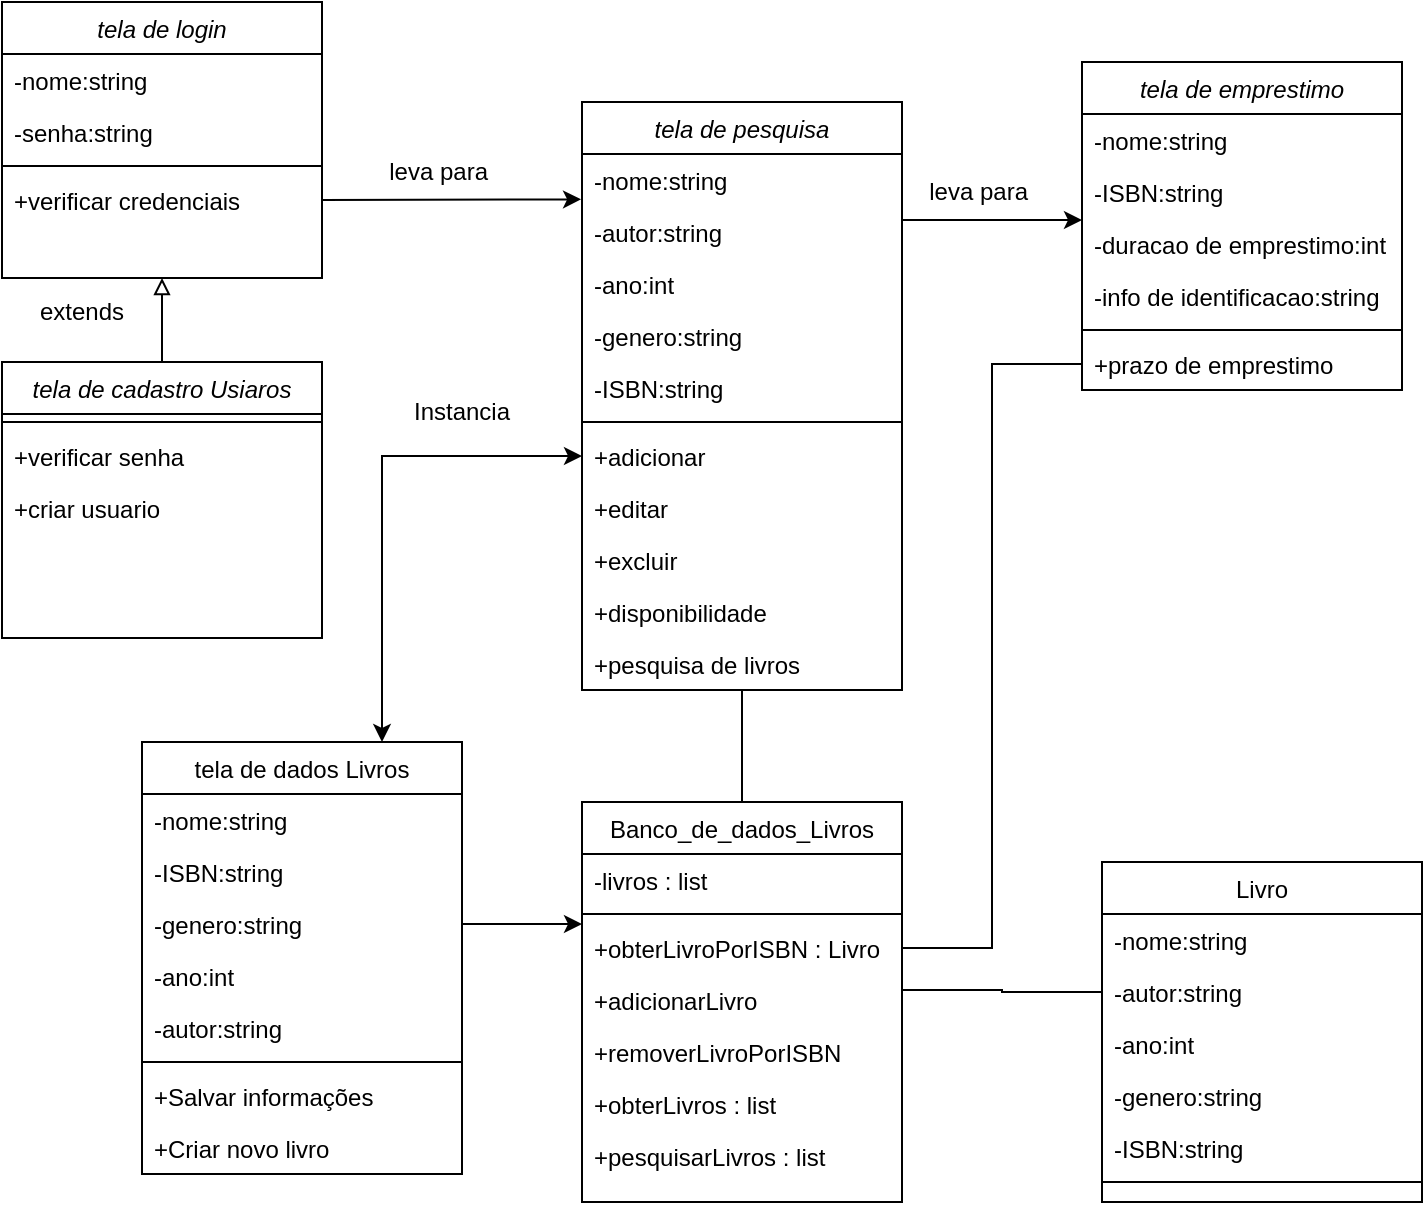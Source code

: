 <mxfile version="24.2.5" type="github">
  <diagram id="C5RBs43oDa-KdzZeNtuy" name="Page-1">
    <mxGraphModel dx="920" dy="497" grid="1" gridSize="10" guides="1" tooltips="1" connect="1" arrows="1" fold="1" page="1" pageScale="1" pageWidth="827" pageHeight="1169" math="0" shadow="0">
      <root>
        <mxCell id="WIyWlLk6GJQsqaUBKTNV-0" />
        <mxCell id="WIyWlLk6GJQsqaUBKTNV-1" parent="WIyWlLk6GJQsqaUBKTNV-0" />
        <mxCell id="B1wBlmS9HVqavt_sbmlQ-0" value="tela de pesquisa" style="swimlane;fontStyle=2;align=center;verticalAlign=top;childLayout=stackLayout;horizontal=1;startSize=26;horizontalStack=0;resizeParent=1;resizeLast=0;collapsible=1;marginBottom=0;rounded=0;shadow=0;strokeWidth=1;" vertex="1" parent="WIyWlLk6GJQsqaUBKTNV-1">
          <mxGeometry x="340" y="120" width="160" height="294" as="geometry">
            <mxRectangle x="230" y="140" width="160" height="26" as="alternateBounds" />
          </mxGeometry>
        </mxCell>
        <mxCell id="B1wBlmS9HVqavt_sbmlQ-1" value="-nome:string" style="text;align=left;verticalAlign=top;spacingLeft=4;spacingRight=4;overflow=hidden;rotatable=0;points=[[0,0.5],[1,0.5]];portConstraint=eastwest;" vertex="1" parent="B1wBlmS9HVqavt_sbmlQ-0">
          <mxGeometry y="26" width="160" height="26" as="geometry" />
        </mxCell>
        <mxCell id="B1wBlmS9HVqavt_sbmlQ-2" value="-autor:string" style="text;align=left;verticalAlign=top;spacingLeft=4;spacingRight=4;overflow=hidden;rotatable=0;points=[[0,0.5],[1,0.5]];portConstraint=eastwest;" vertex="1" parent="B1wBlmS9HVqavt_sbmlQ-0">
          <mxGeometry y="52" width="160" height="26" as="geometry" />
        </mxCell>
        <mxCell id="B1wBlmS9HVqavt_sbmlQ-37" value="-ano:int" style="text;align=left;verticalAlign=top;spacingLeft=4;spacingRight=4;overflow=hidden;rotatable=0;points=[[0,0.5],[1,0.5]];portConstraint=eastwest;" vertex="1" parent="B1wBlmS9HVqavt_sbmlQ-0">
          <mxGeometry y="78" width="160" height="26" as="geometry" />
        </mxCell>
        <mxCell id="B1wBlmS9HVqavt_sbmlQ-38" value="-genero:string" style="text;align=left;verticalAlign=top;spacingLeft=4;spacingRight=4;overflow=hidden;rotatable=0;points=[[0,0.5],[1,0.5]];portConstraint=eastwest;" vertex="1" parent="B1wBlmS9HVqavt_sbmlQ-0">
          <mxGeometry y="104" width="160" height="26" as="geometry" />
        </mxCell>
        <mxCell id="B1wBlmS9HVqavt_sbmlQ-36" value="-ISBN:string" style="text;align=left;verticalAlign=top;spacingLeft=4;spacingRight=4;overflow=hidden;rotatable=0;points=[[0,0.5],[1,0.5]];portConstraint=eastwest;" vertex="1" parent="B1wBlmS9HVqavt_sbmlQ-0">
          <mxGeometry y="130" width="160" height="26" as="geometry" />
        </mxCell>
        <mxCell id="B1wBlmS9HVqavt_sbmlQ-3" value="" style="line;html=1;strokeWidth=1;align=left;verticalAlign=middle;spacingTop=-1;spacingLeft=3;spacingRight=3;rotatable=0;labelPosition=right;points=[];portConstraint=eastwest;" vertex="1" parent="B1wBlmS9HVqavt_sbmlQ-0">
          <mxGeometry y="156" width="160" height="8" as="geometry" />
        </mxCell>
        <mxCell id="B1wBlmS9HVqavt_sbmlQ-4" value="+adicionar" style="text;align=left;verticalAlign=top;spacingLeft=4;spacingRight=4;overflow=hidden;rotatable=0;points=[[0,0.5],[1,0.5]];portConstraint=eastwest;" vertex="1" parent="B1wBlmS9HVqavt_sbmlQ-0">
          <mxGeometry y="164" width="160" height="26" as="geometry" />
        </mxCell>
        <mxCell id="B1wBlmS9HVqavt_sbmlQ-5" value="+editar" style="text;align=left;verticalAlign=top;spacingLeft=4;spacingRight=4;overflow=hidden;rotatable=0;points=[[0,0.5],[1,0.5]];portConstraint=eastwest;" vertex="1" parent="B1wBlmS9HVqavt_sbmlQ-0">
          <mxGeometry y="190" width="160" height="26" as="geometry" />
        </mxCell>
        <mxCell id="B1wBlmS9HVqavt_sbmlQ-6" value="+excluir" style="text;align=left;verticalAlign=top;spacingLeft=4;spacingRight=4;overflow=hidden;rotatable=0;points=[[0,0.5],[1,0.5]];portConstraint=eastwest;" vertex="1" parent="B1wBlmS9HVqavt_sbmlQ-0">
          <mxGeometry y="216" width="160" height="26" as="geometry" />
        </mxCell>
        <mxCell id="B1wBlmS9HVqavt_sbmlQ-7" value="+disponibilidade" style="text;align=left;verticalAlign=top;spacingLeft=4;spacingRight=4;overflow=hidden;rotatable=0;points=[[0,0.5],[1,0.5]];portConstraint=eastwest;" vertex="1" parent="B1wBlmS9HVqavt_sbmlQ-0">
          <mxGeometry y="242" width="160" height="26" as="geometry" />
        </mxCell>
        <mxCell id="B1wBlmS9HVqavt_sbmlQ-9" value="+pesquisa de livros" style="text;align=left;verticalAlign=top;spacingLeft=4;spacingRight=4;overflow=hidden;rotatable=0;points=[[0,0.5],[1,0.5]];portConstraint=eastwest;" vertex="1" parent="B1wBlmS9HVqavt_sbmlQ-0">
          <mxGeometry y="268" width="160" height="26" as="geometry" />
        </mxCell>
        <mxCell id="B1wBlmS9HVqavt_sbmlQ-10" value="tela de login" style="swimlane;fontStyle=2;align=center;verticalAlign=top;childLayout=stackLayout;horizontal=1;startSize=26;horizontalStack=0;resizeParent=1;resizeLast=0;collapsible=1;marginBottom=0;rounded=0;shadow=0;strokeWidth=1;" vertex="1" parent="WIyWlLk6GJQsqaUBKTNV-1">
          <mxGeometry x="50" y="70" width="160" height="138" as="geometry">
            <mxRectangle x="230" y="140" width="160" height="26" as="alternateBounds" />
          </mxGeometry>
        </mxCell>
        <mxCell id="B1wBlmS9HVqavt_sbmlQ-11" value="-nome:string" style="text;align=left;verticalAlign=top;spacingLeft=4;spacingRight=4;overflow=hidden;rotatable=0;points=[[0,0.5],[1,0.5]];portConstraint=eastwest;" vertex="1" parent="B1wBlmS9HVqavt_sbmlQ-10">
          <mxGeometry y="26" width="160" height="26" as="geometry" />
        </mxCell>
        <mxCell id="B1wBlmS9HVqavt_sbmlQ-12" value="-senha:string" style="text;align=left;verticalAlign=top;spacingLeft=4;spacingRight=4;overflow=hidden;rotatable=0;points=[[0,0.5],[1,0.5]];portConstraint=eastwest;rounded=0;shadow=0;html=0;" vertex="1" parent="B1wBlmS9HVqavt_sbmlQ-10">
          <mxGeometry y="52" width="160" height="26" as="geometry" />
        </mxCell>
        <mxCell id="B1wBlmS9HVqavt_sbmlQ-13" value="" style="line;html=1;strokeWidth=1;align=left;verticalAlign=middle;spacingTop=-1;spacingLeft=3;spacingRight=3;rotatable=0;labelPosition=right;points=[];portConstraint=eastwest;" vertex="1" parent="B1wBlmS9HVqavt_sbmlQ-10">
          <mxGeometry y="78" width="160" height="8" as="geometry" />
        </mxCell>
        <mxCell id="B1wBlmS9HVqavt_sbmlQ-14" value="+verificar credenciais" style="text;align=left;verticalAlign=top;spacingLeft=4;spacingRight=4;overflow=hidden;rotatable=0;points=[[0,0.5],[1,0.5]];portConstraint=eastwest;" vertex="1" parent="B1wBlmS9HVqavt_sbmlQ-10">
          <mxGeometry y="86" width="160" height="26" as="geometry" />
        </mxCell>
        <mxCell id="B1wBlmS9HVqavt_sbmlQ-15" value="tela de emprestimo" style="swimlane;fontStyle=2;align=center;verticalAlign=top;childLayout=stackLayout;horizontal=1;startSize=26;horizontalStack=0;resizeParent=1;resizeLast=0;collapsible=1;marginBottom=0;rounded=0;shadow=0;strokeWidth=1;" vertex="1" parent="WIyWlLk6GJQsqaUBKTNV-1">
          <mxGeometry x="590" y="100" width="160" height="164" as="geometry">
            <mxRectangle x="230" y="140" width="160" height="26" as="alternateBounds" />
          </mxGeometry>
        </mxCell>
        <mxCell id="B1wBlmS9HVqavt_sbmlQ-16" value="-nome:string" style="text;align=left;verticalAlign=top;spacingLeft=4;spacingRight=4;overflow=hidden;rotatable=0;points=[[0,0.5],[1,0.5]];portConstraint=eastwest;" vertex="1" parent="B1wBlmS9HVqavt_sbmlQ-15">
          <mxGeometry y="26" width="160" height="26" as="geometry" />
        </mxCell>
        <mxCell id="B1wBlmS9HVqavt_sbmlQ-51" value="-ISBN:string" style="text;align=left;verticalAlign=top;spacingLeft=4;spacingRight=4;overflow=hidden;rotatable=0;points=[[0,0.5],[1,0.5]];portConstraint=eastwest;" vertex="1" parent="B1wBlmS9HVqavt_sbmlQ-15">
          <mxGeometry y="52" width="160" height="26" as="geometry" />
        </mxCell>
        <mxCell id="B1wBlmS9HVqavt_sbmlQ-17" value="-duracao de emprestimo:int" style="text;align=left;verticalAlign=top;spacingLeft=4;spacingRight=4;overflow=hidden;rotatable=0;points=[[0,0.5],[1,0.5]];portConstraint=eastwest;" vertex="1" parent="B1wBlmS9HVqavt_sbmlQ-15">
          <mxGeometry y="78" width="160" height="26" as="geometry" />
        </mxCell>
        <mxCell id="B1wBlmS9HVqavt_sbmlQ-18" value="-info de identificacao:string" style="text;align=left;verticalAlign=top;spacingLeft=4;spacingRight=4;overflow=hidden;rotatable=0;points=[[0,0.5],[1,0.5]];portConstraint=eastwest;" vertex="1" parent="B1wBlmS9HVqavt_sbmlQ-15">
          <mxGeometry y="104" width="160" height="26" as="geometry" />
        </mxCell>
        <mxCell id="B1wBlmS9HVqavt_sbmlQ-19" value="" style="line;html=1;strokeWidth=1;align=left;verticalAlign=middle;spacingTop=-1;spacingLeft=3;spacingRight=3;rotatable=0;labelPosition=right;points=[];portConstraint=eastwest;" vertex="1" parent="B1wBlmS9HVqavt_sbmlQ-15">
          <mxGeometry y="130" width="160" height="8" as="geometry" />
        </mxCell>
        <mxCell id="B1wBlmS9HVqavt_sbmlQ-21" value="+prazo de emprestimo" style="text;align=left;verticalAlign=top;spacingLeft=4;spacingRight=4;overflow=hidden;rotatable=0;points=[[0,0.5],[1,0.5]];portConstraint=eastwest;" vertex="1" parent="B1wBlmS9HVqavt_sbmlQ-15">
          <mxGeometry y="138" width="160" height="26" as="geometry" />
        </mxCell>
        <mxCell id="B1wBlmS9HVqavt_sbmlQ-22" value="tela de cadastro Usiaros" style="swimlane;fontStyle=2;align=center;verticalAlign=top;childLayout=stackLayout;horizontal=1;startSize=26;horizontalStack=0;resizeParent=1;resizeLast=0;collapsible=1;marginBottom=0;rounded=0;shadow=0;strokeWidth=1;" vertex="1" parent="WIyWlLk6GJQsqaUBKTNV-1">
          <mxGeometry x="50" y="250" width="160" height="138" as="geometry">
            <mxRectangle x="230" y="140" width="160" height="26" as="alternateBounds" />
          </mxGeometry>
        </mxCell>
        <mxCell id="B1wBlmS9HVqavt_sbmlQ-23" value="" style="line;html=1;strokeWidth=1;align=left;verticalAlign=middle;spacingTop=-1;spacingLeft=3;spacingRight=3;rotatable=0;labelPosition=right;points=[];portConstraint=eastwest;" vertex="1" parent="B1wBlmS9HVqavt_sbmlQ-22">
          <mxGeometry y="26" width="160" height="8" as="geometry" />
        </mxCell>
        <mxCell id="B1wBlmS9HVqavt_sbmlQ-24" value="+verificar senha" style="text;align=left;verticalAlign=top;spacingLeft=4;spacingRight=4;overflow=hidden;rotatable=0;points=[[0,0.5],[1,0.5]];portConstraint=eastwest;" vertex="1" parent="B1wBlmS9HVqavt_sbmlQ-22">
          <mxGeometry y="34" width="160" height="26" as="geometry" />
        </mxCell>
        <mxCell id="B1wBlmS9HVqavt_sbmlQ-25" value="+criar usuario" style="text;align=left;verticalAlign=top;spacingLeft=4;spacingRight=4;overflow=hidden;rotatable=0;points=[[0,0.5],[1,0.5]];portConstraint=eastwest;" vertex="1" parent="B1wBlmS9HVqavt_sbmlQ-22">
          <mxGeometry y="60" width="160" height="26" as="geometry" />
        </mxCell>
        <mxCell id="B1wBlmS9HVqavt_sbmlQ-26" value="" style="endArrow=block;html=1;rounded=0;endFill=0;" edge="1" parent="WIyWlLk6GJQsqaUBKTNV-1" source="B1wBlmS9HVqavt_sbmlQ-22" target="B1wBlmS9HVqavt_sbmlQ-10">
          <mxGeometry width="50" height="50" relative="1" as="geometry">
            <mxPoint x="390" y="320" as="sourcePoint" />
            <mxPoint x="440" y="270" as="targetPoint" />
          </mxGeometry>
        </mxCell>
        <mxCell id="B1wBlmS9HVqavt_sbmlQ-27" value="extends" style="text;html=1;align=center;verticalAlign=middle;whiteSpace=wrap;rounded=0;" vertex="1" parent="WIyWlLk6GJQsqaUBKTNV-1">
          <mxGeometry x="60" y="210" width="60" height="30" as="geometry" />
        </mxCell>
        <mxCell id="B1wBlmS9HVqavt_sbmlQ-30" value="" style="endArrow=classic;html=1;rounded=0;entryX=-0.003;entryY=0.872;entryDx=0;entryDy=0;exitX=1;exitY=0.5;exitDx=0;exitDy=0;entryPerimeter=0;" edge="1" parent="WIyWlLk6GJQsqaUBKTNV-1" source="B1wBlmS9HVqavt_sbmlQ-14" target="B1wBlmS9HVqavt_sbmlQ-1">
          <mxGeometry width="50" height="50" relative="1" as="geometry">
            <mxPoint x="390" y="320" as="sourcePoint" />
            <mxPoint x="440" y="270" as="targetPoint" />
          </mxGeometry>
        </mxCell>
        <mxCell id="B1wBlmS9HVqavt_sbmlQ-31" value="leva para&amp;nbsp;" style="text;html=1;align=center;verticalAlign=middle;whiteSpace=wrap;rounded=0;" vertex="1" parent="WIyWlLk6GJQsqaUBKTNV-1">
          <mxGeometry x="240" y="140" width="60" height="30" as="geometry" />
        </mxCell>
        <mxCell id="B1wBlmS9HVqavt_sbmlQ-32" value="tela de dados Livros" style="swimlane;fontStyle=0;align=center;verticalAlign=top;childLayout=stackLayout;horizontal=1;startSize=26;horizontalStack=0;resizeParent=1;resizeLast=0;collapsible=1;marginBottom=0;rounded=0;shadow=0;strokeWidth=1;" vertex="1" parent="WIyWlLk6GJQsqaUBKTNV-1">
          <mxGeometry x="120" y="440" width="160" height="216" as="geometry">
            <mxRectangle x="230" y="140" width="160" height="26" as="alternateBounds" />
          </mxGeometry>
        </mxCell>
        <mxCell id="B1wBlmS9HVqavt_sbmlQ-46" value="-nome:string" style="text;align=left;verticalAlign=top;spacingLeft=4;spacingRight=4;overflow=hidden;rotatable=0;points=[[0,0.5],[1,0.5]];portConstraint=eastwest;" vertex="1" parent="B1wBlmS9HVqavt_sbmlQ-32">
          <mxGeometry y="26" width="160" height="26" as="geometry" />
        </mxCell>
        <mxCell id="B1wBlmS9HVqavt_sbmlQ-50" value="-ISBN:string" style="text;align=left;verticalAlign=top;spacingLeft=4;spacingRight=4;overflow=hidden;rotatable=0;points=[[0,0.5],[1,0.5]];portConstraint=eastwest;" vertex="1" parent="B1wBlmS9HVqavt_sbmlQ-32">
          <mxGeometry y="52" width="160" height="26" as="geometry" />
        </mxCell>
        <mxCell id="B1wBlmS9HVqavt_sbmlQ-49" value="-genero:string" style="text;align=left;verticalAlign=top;spacingLeft=4;spacingRight=4;overflow=hidden;rotatable=0;points=[[0,0.5],[1,0.5]];portConstraint=eastwest;" vertex="1" parent="B1wBlmS9HVqavt_sbmlQ-32">
          <mxGeometry y="78" width="160" height="26" as="geometry" />
        </mxCell>
        <mxCell id="B1wBlmS9HVqavt_sbmlQ-48" value="-ano:int" style="text;align=left;verticalAlign=top;spacingLeft=4;spacingRight=4;overflow=hidden;rotatable=0;points=[[0,0.5],[1,0.5]];portConstraint=eastwest;" vertex="1" parent="B1wBlmS9HVqavt_sbmlQ-32">
          <mxGeometry y="104" width="160" height="26" as="geometry" />
        </mxCell>
        <mxCell id="B1wBlmS9HVqavt_sbmlQ-47" value="-autor:string" style="text;align=left;verticalAlign=top;spacingLeft=4;spacingRight=4;overflow=hidden;rotatable=0;points=[[0,0.5],[1,0.5]];portConstraint=eastwest;" vertex="1" parent="B1wBlmS9HVqavt_sbmlQ-32">
          <mxGeometry y="130" width="160" height="26" as="geometry" />
        </mxCell>
        <mxCell id="B1wBlmS9HVqavt_sbmlQ-33" value="" style="line;html=1;strokeWidth=1;align=left;verticalAlign=middle;spacingTop=-1;spacingLeft=3;spacingRight=3;rotatable=0;labelPosition=right;points=[];portConstraint=eastwest;" vertex="1" parent="B1wBlmS9HVqavt_sbmlQ-32">
          <mxGeometry y="156" width="160" height="8" as="geometry" />
        </mxCell>
        <mxCell id="B1wBlmS9HVqavt_sbmlQ-44" value="+Salvar informações" style="text;align=left;verticalAlign=top;spacingLeft=4;spacingRight=4;overflow=hidden;rotatable=0;points=[[0,0.5],[1,0.5]];portConstraint=eastwest;" vertex="1" parent="B1wBlmS9HVqavt_sbmlQ-32">
          <mxGeometry y="164" width="160" height="26" as="geometry" />
        </mxCell>
        <mxCell id="B1wBlmS9HVqavt_sbmlQ-52" value="+Criar novo livro" style="text;align=left;verticalAlign=top;spacingLeft=4;spacingRight=4;overflow=hidden;rotatable=0;points=[[0,0.5],[1,0.5]];portConstraint=eastwest;" vertex="1" parent="B1wBlmS9HVqavt_sbmlQ-32">
          <mxGeometry y="190" width="160" height="26" as="geometry" />
        </mxCell>
        <mxCell id="B1wBlmS9HVqavt_sbmlQ-39" value="" style="endArrow=classic;html=1;rounded=0;" edge="1" parent="WIyWlLk6GJQsqaUBKTNV-1">
          <mxGeometry width="50" height="50" relative="1" as="geometry">
            <mxPoint x="500" y="179" as="sourcePoint" />
            <mxPoint x="590" y="179" as="targetPoint" />
          </mxGeometry>
        </mxCell>
        <mxCell id="B1wBlmS9HVqavt_sbmlQ-40" value="leva para&amp;nbsp;" style="text;html=1;align=center;verticalAlign=middle;whiteSpace=wrap;rounded=0;" vertex="1" parent="WIyWlLk6GJQsqaUBKTNV-1">
          <mxGeometry x="510" y="150" width="60" height="30" as="geometry" />
        </mxCell>
        <mxCell id="B1wBlmS9HVqavt_sbmlQ-41" value="" style="endArrow=classic;html=1;rounded=0;exitX=0;exitY=0.5;exitDx=0;exitDy=0;entryX=0.75;entryY=0;entryDx=0;entryDy=0;edgeStyle=orthogonalEdgeStyle;startArrow=classic;startFill=1;" edge="1" parent="WIyWlLk6GJQsqaUBKTNV-1" source="B1wBlmS9HVqavt_sbmlQ-4" target="B1wBlmS9HVqavt_sbmlQ-32">
          <mxGeometry width="50" height="50" relative="1" as="geometry">
            <mxPoint x="30" y="489" as="sourcePoint" />
            <mxPoint x="120" y="489" as="targetPoint" />
          </mxGeometry>
        </mxCell>
        <mxCell id="B1wBlmS9HVqavt_sbmlQ-42" value="Instancia" style="text;html=1;align=center;verticalAlign=middle;whiteSpace=wrap;rounded=0;" vertex="1" parent="WIyWlLk6GJQsqaUBKTNV-1">
          <mxGeometry x="250" y="260" width="60" height="30" as="geometry" />
        </mxCell>
        <mxCell id="B1wBlmS9HVqavt_sbmlQ-82" style="edgeStyle=orthogonalEdgeStyle;rounded=0;orthogonalLoop=1;jettySize=auto;html=1;exitX=0.5;exitY=0;exitDx=0;exitDy=0;endArrow=none;endFill=0;entryX=0.5;entryY=1.019;entryDx=0;entryDy=0;entryPerimeter=0;" edge="1" parent="WIyWlLk6GJQsqaUBKTNV-1" source="B1wBlmS9HVqavt_sbmlQ-53" target="B1wBlmS9HVqavt_sbmlQ-9">
          <mxGeometry relative="1" as="geometry">
            <mxPoint x="420" y="420" as="targetPoint" />
          </mxGeometry>
        </mxCell>
        <mxCell id="B1wBlmS9HVqavt_sbmlQ-53" value="Banco_de_dados_Livros" style="swimlane;fontStyle=0;align=center;verticalAlign=top;childLayout=stackLayout;horizontal=1;startSize=26;horizontalStack=0;resizeParent=1;resizeLast=0;collapsible=1;marginBottom=0;rounded=0;shadow=0;strokeWidth=1;" vertex="1" parent="WIyWlLk6GJQsqaUBKTNV-1">
          <mxGeometry x="340" y="470" width="160" height="200" as="geometry">
            <mxRectangle x="230" y="140" width="160" height="26" as="alternateBounds" />
          </mxGeometry>
        </mxCell>
        <mxCell id="B1wBlmS9HVqavt_sbmlQ-54" value="-livros : list" style="text;align=left;verticalAlign=top;spacingLeft=4;spacingRight=4;overflow=hidden;rotatable=0;points=[[0,0.5],[1,0.5]];portConstraint=eastwest;" vertex="1" parent="B1wBlmS9HVqavt_sbmlQ-53">
          <mxGeometry y="26" width="160" height="26" as="geometry" />
        </mxCell>
        <mxCell id="B1wBlmS9HVqavt_sbmlQ-59" value="" style="line;html=1;strokeWidth=1;align=left;verticalAlign=middle;spacingTop=-1;spacingLeft=3;spacingRight=3;rotatable=0;labelPosition=right;points=[];portConstraint=eastwest;" vertex="1" parent="B1wBlmS9HVqavt_sbmlQ-53">
          <mxGeometry y="52" width="160" height="8" as="geometry" />
        </mxCell>
        <mxCell id="B1wBlmS9HVqavt_sbmlQ-60" value="+obterLivroPorISBN : Livro" style="text;align=left;verticalAlign=top;spacingLeft=4;spacingRight=4;overflow=hidden;rotatable=0;points=[[0,0.5],[1,0.5]];portConstraint=eastwest;" vertex="1" parent="B1wBlmS9HVqavt_sbmlQ-53">
          <mxGeometry y="60" width="160" height="26" as="geometry" />
        </mxCell>
        <mxCell id="B1wBlmS9HVqavt_sbmlQ-62" value="+adicionarLivro" style="text;align=left;verticalAlign=top;spacingLeft=4;spacingRight=4;overflow=hidden;rotatable=0;points=[[0,0.5],[1,0.5]];portConstraint=eastwest;" vertex="1" parent="B1wBlmS9HVqavt_sbmlQ-53">
          <mxGeometry y="86" width="160" height="26" as="geometry" />
        </mxCell>
        <mxCell id="B1wBlmS9HVqavt_sbmlQ-63" value="+removerLivroPorISBN" style="text;align=left;verticalAlign=top;spacingLeft=4;spacingRight=4;overflow=hidden;rotatable=0;points=[[0,0.5],[1,0.5]];portConstraint=eastwest;" vertex="1" parent="B1wBlmS9HVqavt_sbmlQ-53">
          <mxGeometry y="112" width="160" height="26" as="geometry" />
        </mxCell>
        <mxCell id="B1wBlmS9HVqavt_sbmlQ-64" value="+obterLivros : list" style="text;align=left;verticalAlign=top;spacingLeft=4;spacingRight=4;overflow=hidden;rotatable=0;points=[[0,0.5],[1,0.5]];portConstraint=eastwest;" vertex="1" parent="B1wBlmS9HVqavt_sbmlQ-53">
          <mxGeometry y="138" width="160" height="26" as="geometry" />
        </mxCell>
        <mxCell id="B1wBlmS9HVqavt_sbmlQ-67" value="+pesquisarLivros : list" style="text;align=left;verticalAlign=top;spacingLeft=4;spacingRight=4;overflow=hidden;rotatable=0;points=[[0,0.5],[1,0.5]];portConstraint=eastwest;" vertex="1" parent="B1wBlmS9HVqavt_sbmlQ-53">
          <mxGeometry y="164" width="160" height="26" as="geometry" />
        </mxCell>
        <mxCell id="B1wBlmS9HVqavt_sbmlQ-65" style="edgeStyle=orthogonalEdgeStyle;rounded=0;orthogonalLoop=1;jettySize=auto;html=1;exitX=1;exitY=0.5;exitDx=0;exitDy=0;entryX=0;entryY=0.346;entryDx=0;entryDy=0;entryPerimeter=0;" edge="1" parent="WIyWlLk6GJQsqaUBKTNV-1" source="B1wBlmS9HVqavt_sbmlQ-49">
          <mxGeometry relative="1" as="geometry">
            <mxPoint x="340" y="530.996" as="targetPoint" />
          </mxGeometry>
        </mxCell>
        <mxCell id="B1wBlmS9HVqavt_sbmlQ-68" value="Livro" style="swimlane;fontStyle=0;align=center;verticalAlign=top;childLayout=stackLayout;horizontal=1;startSize=26;horizontalStack=0;resizeParent=1;resizeLast=0;collapsible=1;marginBottom=0;rounded=0;shadow=0;strokeWidth=1;" vertex="1" parent="WIyWlLk6GJQsqaUBKTNV-1">
          <mxGeometry x="600" y="500" width="160" height="170" as="geometry">
            <mxRectangle x="230" y="140" width="160" height="26" as="alternateBounds" />
          </mxGeometry>
        </mxCell>
        <mxCell id="B1wBlmS9HVqavt_sbmlQ-69" value="-nome:string" style="text;align=left;verticalAlign=top;spacingLeft=4;spacingRight=4;overflow=hidden;rotatable=0;points=[[0,0.5],[1,0.5]];portConstraint=eastwest;" vertex="1" parent="B1wBlmS9HVqavt_sbmlQ-68">
          <mxGeometry y="26" width="160" height="26" as="geometry" />
        </mxCell>
        <mxCell id="B1wBlmS9HVqavt_sbmlQ-70" value="-autor:string" style="text;align=left;verticalAlign=top;spacingLeft=4;spacingRight=4;overflow=hidden;rotatable=0;points=[[0,0.5],[1,0.5]];portConstraint=eastwest;" vertex="1" parent="B1wBlmS9HVqavt_sbmlQ-68">
          <mxGeometry y="52" width="160" height="26" as="geometry" />
        </mxCell>
        <mxCell id="B1wBlmS9HVqavt_sbmlQ-71" value="-ano:int" style="text;align=left;verticalAlign=top;spacingLeft=4;spacingRight=4;overflow=hidden;rotatable=0;points=[[0,0.5],[1,0.5]];portConstraint=eastwest;" vertex="1" parent="B1wBlmS9HVqavt_sbmlQ-68">
          <mxGeometry y="78" width="160" height="26" as="geometry" />
        </mxCell>
        <mxCell id="B1wBlmS9HVqavt_sbmlQ-72" value="-genero:string" style="text;align=left;verticalAlign=top;spacingLeft=4;spacingRight=4;overflow=hidden;rotatable=0;points=[[0,0.5],[1,0.5]];portConstraint=eastwest;" vertex="1" parent="B1wBlmS9HVqavt_sbmlQ-68">
          <mxGeometry y="104" width="160" height="26" as="geometry" />
        </mxCell>
        <mxCell id="B1wBlmS9HVqavt_sbmlQ-73" value="-ISBN:string" style="text;align=left;verticalAlign=top;spacingLeft=4;spacingRight=4;overflow=hidden;rotatable=0;points=[[0,0.5],[1,0.5]];portConstraint=eastwest;" vertex="1" parent="B1wBlmS9HVqavt_sbmlQ-68">
          <mxGeometry y="130" width="160" height="26" as="geometry" />
        </mxCell>
        <mxCell id="B1wBlmS9HVqavt_sbmlQ-74" value="" style="line;html=1;strokeWidth=1;align=left;verticalAlign=middle;spacingTop=-1;spacingLeft=3;spacingRight=3;rotatable=0;labelPosition=right;points=[];portConstraint=eastwest;" vertex="1" parent="B1wBlmS9HVqavt_sbmlQ-68">
          <mxGeometry y="156" width="160" height="8" as="geometry" />
        </mxCell>
        <mxCell id="B1wBlmS9HVqavt_sbmlQ-80" style="edgeStyle=orthogonalEdgeStyle;rounded=0;orthogonalLoop=1;jettySize=auto;html=1;exitX=1;exitY=0.308;exitDx=0;exitDy=0;entryX=0;entryY=0.5;entryDx=0;entryDy=0;exitPerimeter=0;endArrow=none;endFill=0;" edge="1" parent="WIyWlLk6GJQsqaUBKTNV-1" source="B1wBlmS9HVqavt_sbmlQ-62" target="B1wBlmS9HVqavt_sbmlQ-70">
          <mxGeometry relative="1" as="geometry" />
        </mxCell>
        <mxCell id="B1wBlmS9HVqavt_sbmlQ-81" style="edgeStyle=orthogonalEdgeStyle;rounded=0;orthogonalLoop=1;jettySize=auto;html=1;exitX=1;exitY=0.5;exitDx=0;exitDy=0;entryX=0;entryY=0.5;entryDx=0;entryDy=0;endArrow=none;endFill=0;" edge="1" parent="WIyWlLk6GJQsqaUBKTNV-1" source="B1wBlmS9HVqavt_sbmlQ-60" target="B1wBlmS9HVqavt_sbmlQ-21">
          <mxGeometry relative="1" as="geometry" />
        </mxCell>
      </root>
    </mxGraphModel>
  </diagram>
</mxfile>
